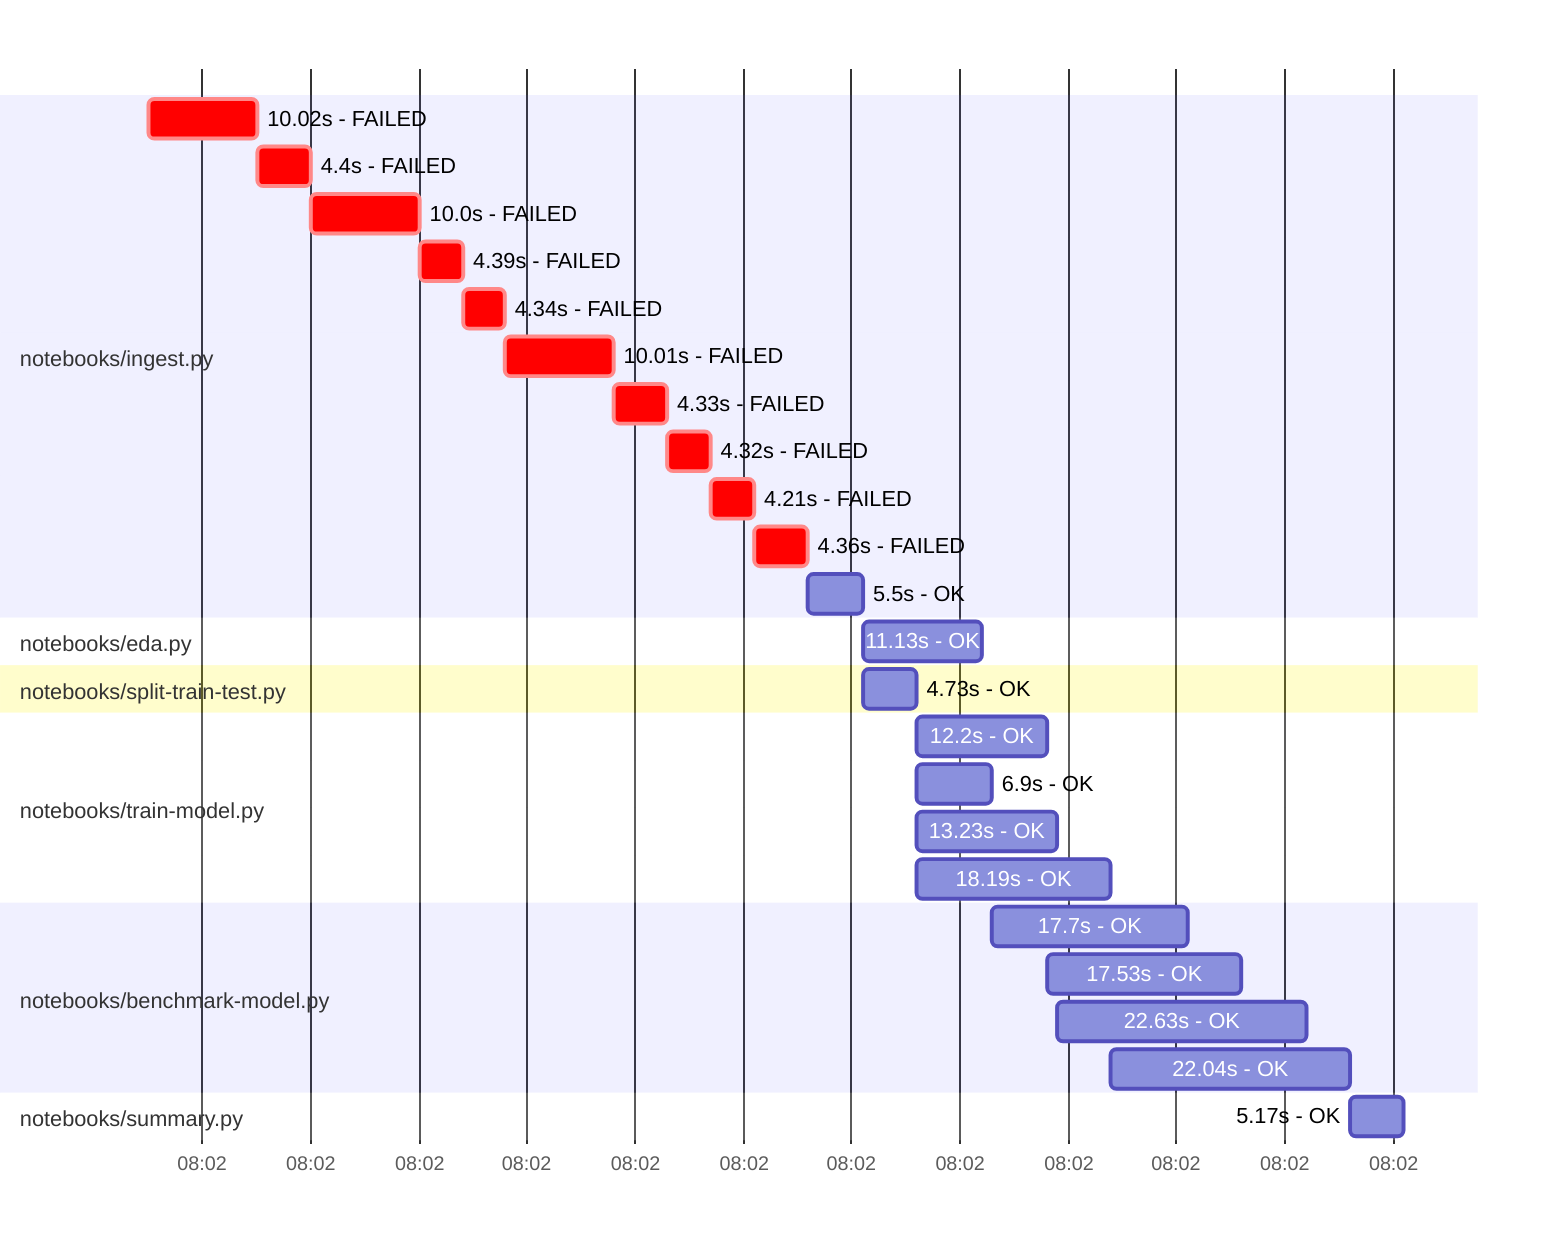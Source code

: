 gantt
    %% Mermaid input file for drawing Gantt chart of runlog runtimes
    %% See https://mermaid-js.github.io/mermaid/#/gantt
    %%
    axisFormat %H:%M
    %%
    %% Give timestamps as unix timestamps (ms)
    dateFormat x
    %%
    section notebooks/ingest.py
    10.02s - FAILED :crit , 1670568055 , 1670568065 
    4.4s - FAILED :crit , 1670568065 , 1670568070 
    10.0s - FAILED :crit , 1670568070 , 1670568080 
    4.39s - FAILED :crit , 1670568080 , 1670568084 
    4.34s - FAILED :crit , 1670568084 , 1670568088 
    10.01s - FAILED :crit , 1670568088 , 1670568098 
    4.33s - FAILED :crit , 1670568098 , 1670568103 
    4.32s - FAILED :crit , 1670568103 , 1670568107 
    4.21s - FAILED :crit , 1670568107 , 1670568111 
    4.36s - FAILED :crit , 1670568111 , 1670568116 
    5.5s - OK : , 1670568116 , 1670568121 
    section notebooks/eda.py
    11.13s - OK : , 1670568121 , 1670568132 
    section notebooks/split-train-test.py
    4.73s - OK : , 1670568121 , 1670568126 
    section notebooks/train-model.py
    12.2s - OK : , 1670568126 , 1670568138 
    section notebooks/train-model.py
    6.9s - OK : , 1670568126 , 1670568133 
    section notebooks/train-model.py
    13.23s - OK : , 1670568126 , 1670568139 
    section notebooks/train-model.py
    18.19s - OK : , 1670568126 , 1670568144 
    section notebooks/benchmark-model.py
    17.7s - OK : , 1670568133 , 1670568151 
    section notebooks/benchmark-model.py
    17.53s - OK : , 1670568138 , 1670568156 
    section notebooks/benchmark-model.py
    22.63s - OK : , 1670568139 , 1670568162 
    section notebooks/benchmark-model.py
    22.04s - OK : , 1670568144 , 1670568166 
    section notebooks/summary.py
    5.17s - OK : , 1670568166 , 1670568171